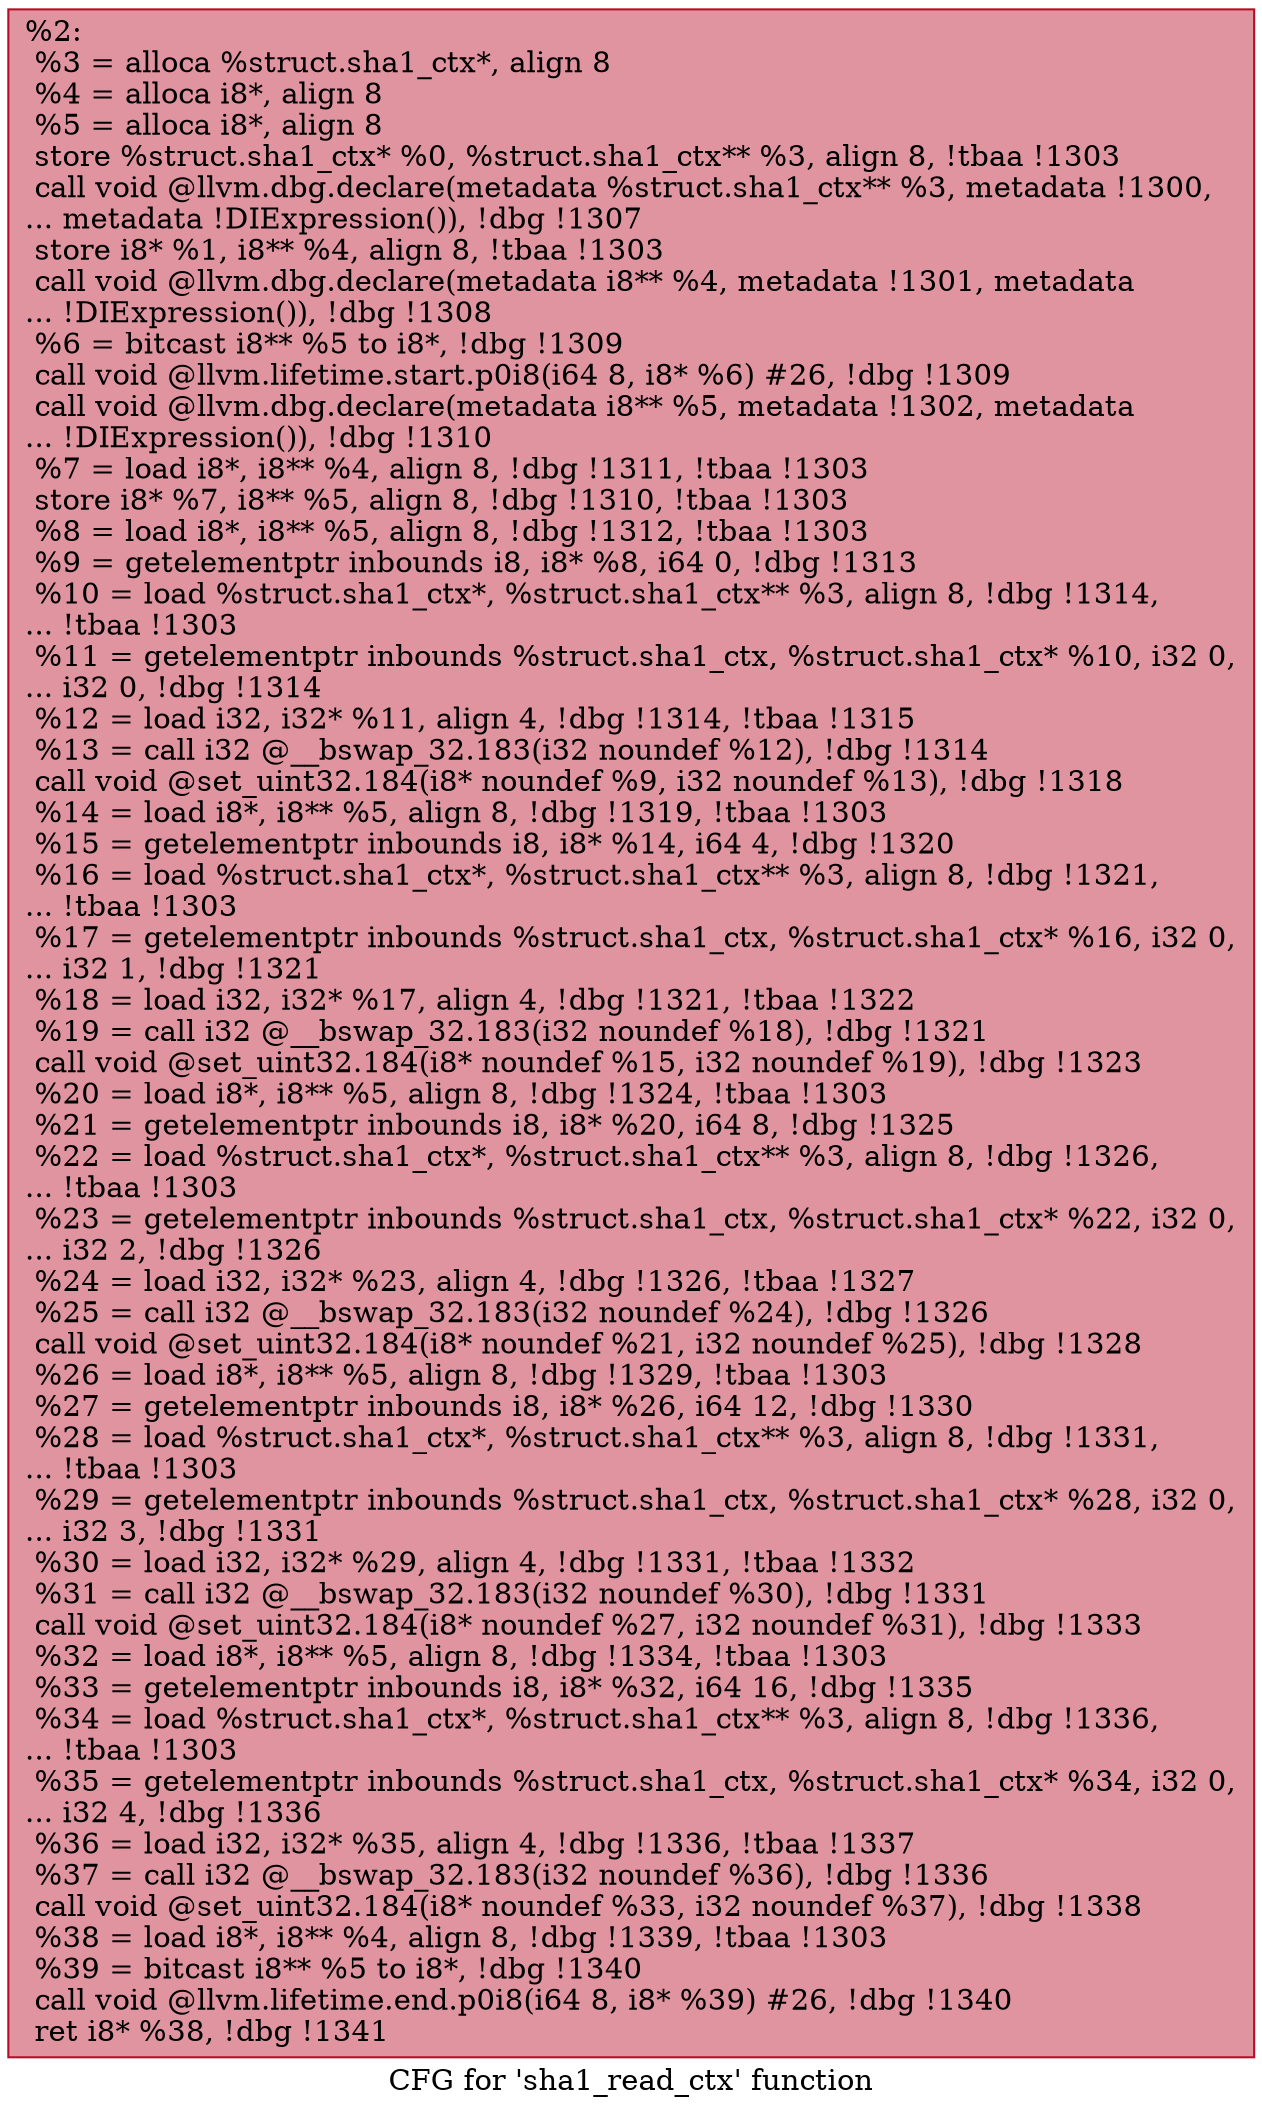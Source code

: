 digraph "CFG for 'sha1_read_ctx' function" {
	label="CFG for 'sha1_read_ctx' function";

	Node0x20b0020 [shape=record,color="#b70d28ff", style=filled, fillcolor="#b70d2870",label="{%2:\l  %3 = alloca %struct.sha1_ctx*, align 8\l  %4 = alloca i8*, align 8\l  %5 = alloca i8*, align 8\l  store %struct.sha1_ctx* %0, %struct.sha1_ctx** %3, align 8, !tbaa !1303\l  call void @llvm.dbg.declare(metadata %struct.sha1_ctx** %3, metadata !1300,\l... metadata !DIExpression()), !dbg !1307\l  store i8* %1, i8** %4, align 8, !tbaa !1303\l  call void @llvm.dbg.declare(metadata i8** %4, metadata !1301, metadata\l... !DIExpression()), !dbg !1308\l  %6 = bitcast i8** %5 to i8*, !dbg !1309\l  call void @llvm.lifetime.start.p0i8(i64 8, i8* %6) #26, !dbg !1309\l  call void @llvm.dbg.declare(metadata i8** %5, metadata !1302, metadata\l... !DIExpression()), !dbg !1310\l  %7 = load i8*, i8** %4, align 8, !dbg !1311, !tbaa !1303\l  store i8* %7, i8** %5, align 8, !dbg !1310, !tbaa !1303\l  %8 = load i8*, i8** %5, align 8, !dbg !1312, !tbaa !1303\l  %9 = getelementptr inbounds i8, i8* %8, i64 0, !dbg !1313\l  %10 = load %struct.sha1_ctx*, %struct.sha1_ctx** %3, align 8, !dbg !1314,\l... !tbaa !1303\l  %11 = getelementptr inbounds %struct.sha1_ctx, %struct.sha1_ctx* %10, i32 0,\l... i32 0, !dbg !1314\l  %12 = load i32, i32* %11, align 4, !dbg !1314, !tbaa !1315\l  %13 = call i32 @__bswap_32.183(i32 noundef %12), !dbg !1314\l  call void @set_uint32.184(i8* noundef %9, i32 noundef %13), !dbg !1318\l  %14 = load i8*, i8** %5, align 8, !dbg !1319, !tbaa !1303\l  %15 = getelementptr inbounds i8, i8* %14, i64 4, !dbg !1320\l  %16 = load %struct.sha1_ctx*, %struct.sha1_ctx** %3, align 8, !dbg !1321,\l... !tbaa !1303\l  %17 = getelementptr inbounds %struct.sha1_ctx, %struct.sha1_ctx* %16, i32 0,\l... i32 1, !dbg !1321\l  %18 = load i32, i32* %17, align 4, !dbg !1321, !tbaa !1322\l  %19 = call i32 @__bswap_32.183(i32 noundef %18), !dbg !1321\l  call void @set_uint32.184(i8* noundef %15, i32 noundef %19), !dbg !1323\l  %20 = load i8*, i8** %5, align 8, !dbg !1324, !tbaa !1303\l  %21 = getelementptr inbounds i8, i8* %20, i64 8, !dbg !1325\l  %22 = load %struct.sha1_ctx*, %struct.sha1_ctx** %3, align 8, !dbg !1326,\l... !tbaa !1303\l  %23 = getelementptr inbounds %struct.sha1_ctx, %struct.sha1_ctx* %22, i32 0,\l... i32 2, !dbg !1326\l  %24 = load i32, i32* %23, align 4, !dbg !1326, !tbaa !1327\l  %25 = call i32 @__bswap_32.183(i32 noundef %24), !dbg !1326\l  call void @set_uint32.184(i8* noundef %21, i32 noundef %25), !dbg !1328\l  %26 = load i8*, i8** %5, align 8, !dbg !1329, !tbaa !1303\l  %27 = getelementptr inbounds i8, i8* %26, i64 12, !dbg !1330\l  %28 = load %struct.sha1_ctx*, %struct.sha1_ctx** %3, align 8, !dbg !1331,\l... !tbaa !1303\l  %29 = getelementptr inbounds %struct.sha1_ctx, %struct.sha1_ctx* %28, i32 0,\l... i32 3, !dbg !1331\l  %30 = load i32, i32* %29, align 4, !dbg !1331, !tbaa !1332\l  %31 = call i32 @__bswap_32.183(i32 noundef %30), !dbg !1331\l  call void @set_uint32.184(i8* noundef %27, i32 noundef %31), !dbg !1333\l  %32 = load i8*, i8** %5, align 8, !dbg !1334, !tbaa !1303\l  %33 = getelementptr inbounds i8, i8* %32, i64 16, !dbg !1335\l  %34 = load %struct.sha1_ctx*, %struct.sha1_ctx** %3, align 8, !dbg !1336,\l... !tbaa !1303\l  %35 = getelementptr inbounds %struct.sha1_ctx, %struct.sha1_ctx* %34, i32 0,\l... i32 4, !dbg !1336\l  %36 = load i32, i32* %35, align 4, !dbg !1336, !tbaa !1337\l  %37 = call i32 @__bswap_32.183(i32 noundef %36), !dbg !1336\l  call void @set_uint32.184(i8* noundef %33, i32 noundef %37), !dbg !1338\l  %38 = load i8*, i8** %4, align 8, !dbg !1339, !tbaa !1303\l  %39 = bitcast i8** %5 to i8*, !dbg !1340\l  call void @llvm.lifetime.end.p0i8(i64 8, i8* %39) #26, !dbg !1340\l  ret i8* %38, !dbg !1341\l}"];
}
